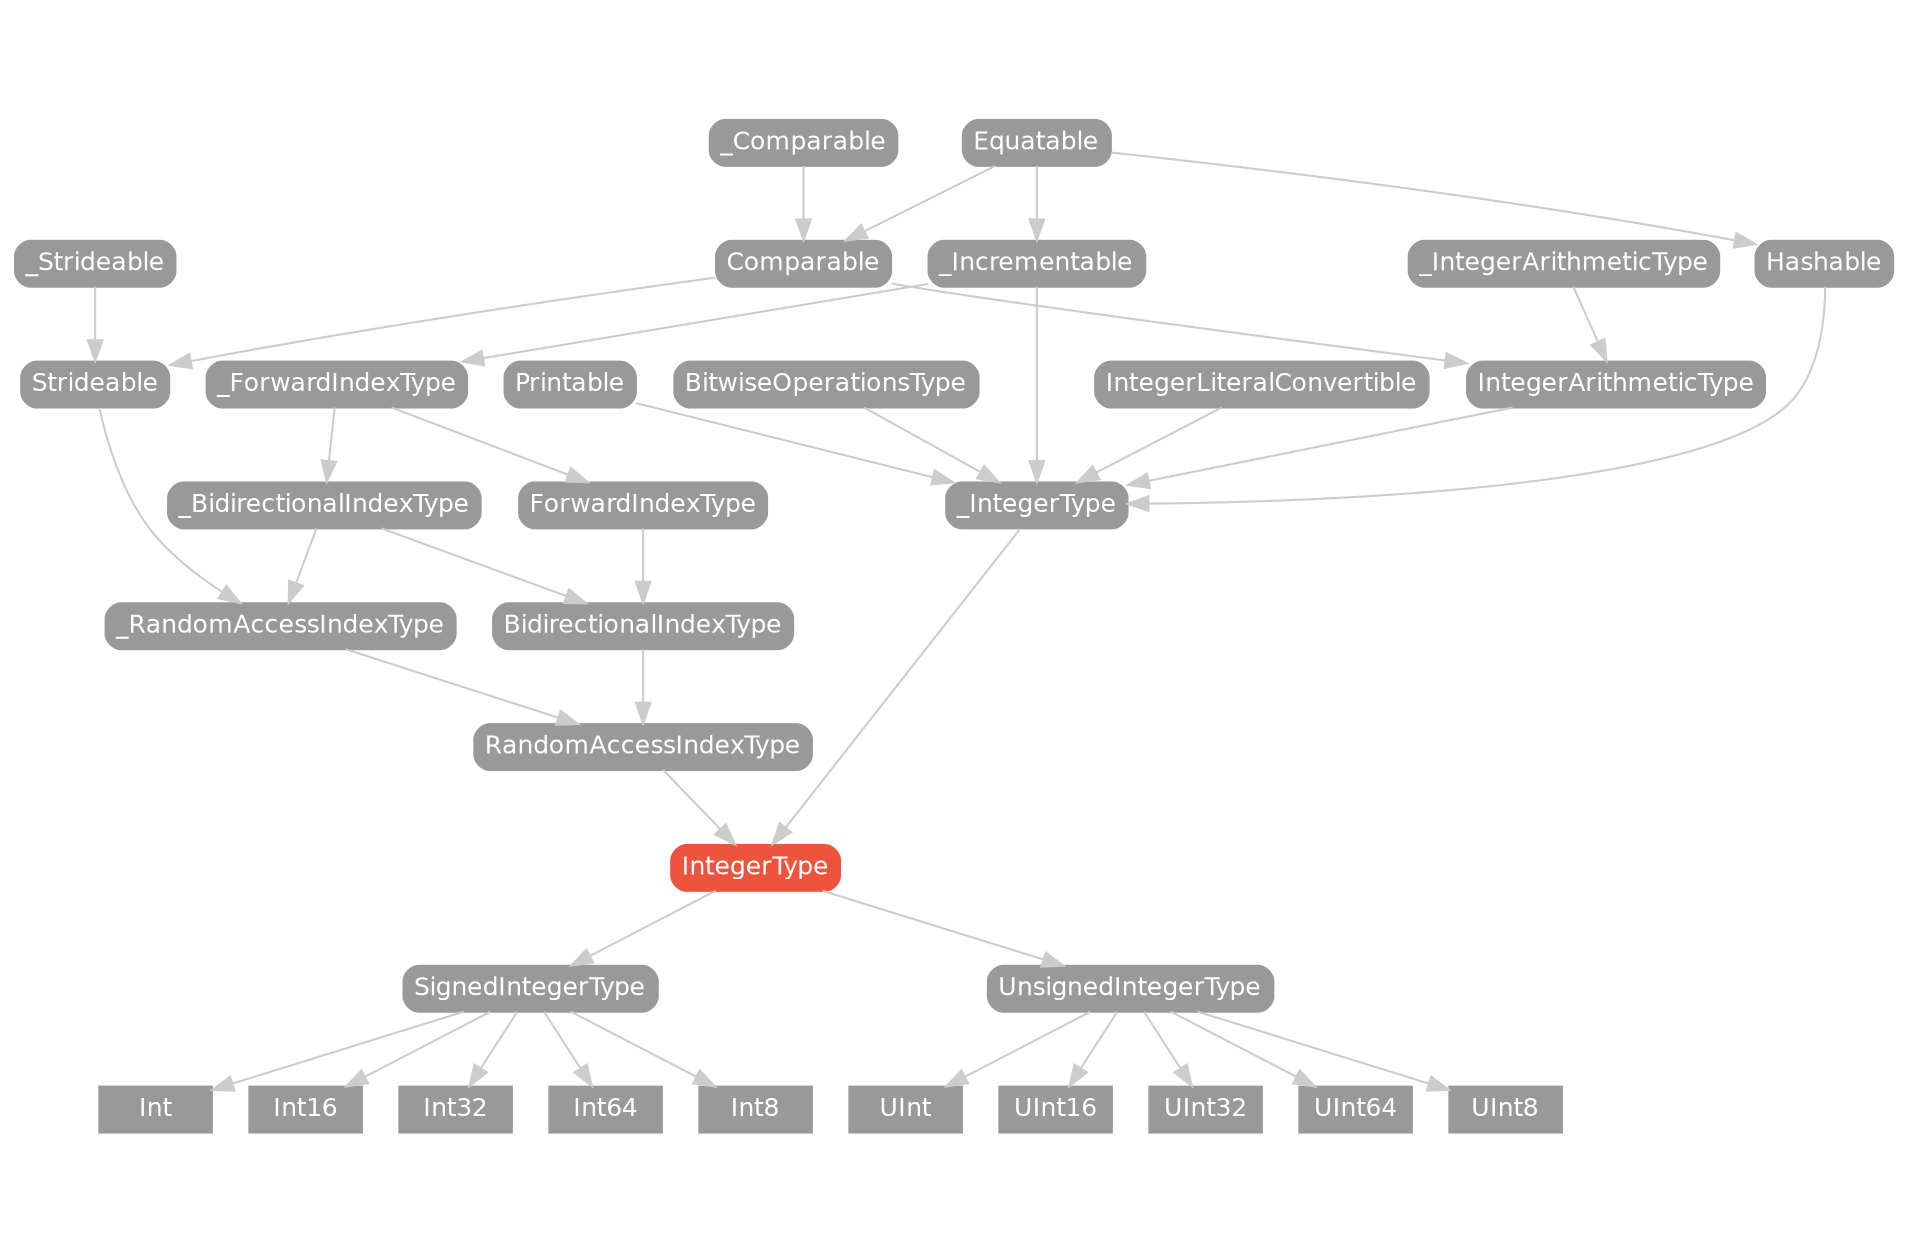 strict digraph "IntegerType - Type Hierarchy - SwiftDoc.org" {
    pad="0.1,0.8"
    node [shape=box, style="filled,rounded", color="#999999", fillcolor="#999999", fontcolor=white, fontname=Helvetica, fontnames="Helvetica,sansserif", fontsize=12, margin="0.07,0.05", height="0.3"]
    edge [color="#cccccc"]
    "BidirectionalIndexType" [URL="/protocol/BidirectionalIndexType/hierarchy/"]
    "BitwiseOperationsType" [URL="/protocol/BitwiseOperationsType/hierarchy/"]
    "Comparable" [URL="/protocol/Comparable/hierarchy/"]
    "Equatable" [URL="/protocol/Equatable/hierarchy/"]
    "ForwardIndexType" [URL="/protocol/ForwardIndexType/hierarchy/"]
    "Hashable" [URL="/protocol/Hashable/hierarchy/"]
    "Int" [URL="/type/Int/hierarchy/", style=filled]
    "Int16" [URL="/type/Int16/hierarchy/", style=filled]
    "Int32" [URL="/type/Int32/hierarchy/", style=filled]
    "Int64" [URL="/type/Int64/hierarchy/", style=filled]
    "Int8" [URL="/type/Int8/hierarchy/", style=filled]
    "IntegerArithmeticType" [URL="/protocol/IntegerArithmeticType/hierarchy/"]
    "IntegerLiteralConvertible" [URL="/protocol/IntegerLiteralConvertible/hierarchy/"]
    "IntegerType" [URL="/protocol/IntegerType/", style="filled,rounded", fillcolor="#ee543d", color="#ee543d"]
    "Printable" [URL="/protocol/Printable/hierarchy/"]
    "RandomAccessIndexType" [URL="/protocol/RandomAccessIndexType/hierarchy/"]
    "SignedIntegerType" [URL="/protocol/SignedIntegerType/hierarchy/"]
    "Strideable" [URL="/protocol/Strideable/hierarchy/"]
    "UInt" [URL="/type/UInt/hierarchy/", style=filled]
    "UInt16" [URL="/type/UInt16/hierarchy/", style=filled]
    "UInt32" [URL="/type/UInt32/hierarchy/", style=filled]
    "UInt64" [URL="/type/UInt64/hierarchy/", style=filled]
    "UInt8" [URL="/type/UInt8/hierarchy/", style=filled]
    "UnsignedIntegerType" [URL="/protocol/UnsignedIntegerType/hierarchy/"]
    "_BidirectionalIndexType" [URL="/protocol/_BidirectionalIndexType/hierarchy/"]
    "_Comparable" [URL="/protocol/_Comparable/hierarchy/"]
    "_ForwardIndexType" [URL="/protocol/_ForwardIndexType/hierarchy/"]
    "_Incrementable" [URL="/protocol/_Incrementable/hierarchy/"]
    "_IntegerArithmeticType" [URL="/protocol/_IntegerArithmeticType/hierarchy/"]
    "_IntegerType" [URL="/protocol/_IntegerType/hierarchy/"]
    "_RandomAccessIndexType" [URL="/protocol/_RandomAccessIndexType/hierarchy/"]
    "_Strideable" [URL="/protocol/_Strideable/hierarchy/"]    "IntegerType" -> "SignedIntegerType"
    "IntegerType" -> "UnsignedIntegerType"
    "SignedIntegerType" -> "Int"
    "SignedIntegerType" -> "Int16"
    "SignedIntegerType" -> "Int32"
    "SignedIntegerType" -> "Int64"
    "SignedIntegerType" -> "Int8"
    "UnsignedIntegerType" -> "UInt"
    "UnsignedIntegerType" -> "UInt16"
    "UnsignedIntegerType" -> "UInt32"
    "UnsignedIntegerType" -> "UInt64"
    "UnsignedIntegerType" -> "UInt8"
    "_IntegerType" -> "IntegerType"
    "RandomAccessIndexType" -> "IntegerType"
    "IntegerLiteralConvertible" -> "_IntegerType"
    "Printable" -> "_IntegerType"
    "Hashable" -> "_IntegerType"
    "IntegerArithmeticType" -> "_IntegerType"
    "BitwiseOperationsType" -> "_IntegerType"
    "_Incrementable" -> "_IntegerType"
    "Equatable" -> "Hashable"
    "_IntegerArithmeticType" -> "IntegerArithmeticType"
    "Comparable" -> "IntegerArithmeticType"
    "_Comparable" -> "Comparable"
    "Equatable" -> "Comparable"
    "Equatable" -> "_Incrementable"
    "BidirectionalIndexType" -> "RandomAccessIndexType"
    "_RandomAccessIndexType" -> "RandomAccessIndexType"
    "ForwardIndexType" -> "BidirectionalIndexType"
    "_BidirectionalIndexType" -> "BidirectionalIndexType"
    "_ForwardIndexType" -> "ForwardIndexType"
    "_Incrementable" -> "_ForwardIndexType"
    "Equatable" -> "_Incrementable"
    "_ForwardIndexType" -> "_BidirectionalIndexType"
    "_Incrementable" -> "_ForwardIndexType"
    "Equatable" -> "_Incrementable"
    "_BidirectionalIndexType" -> "_RandomAccessIndexType"
    "Strideable" -> "_RandomAccessIndexType"
    "_ForwardIndexType" -> "_BidirectionalIndexType"
    "_Incrementable" -> "_ForwardIndexType"
    "Equatable" -> "_Incrementable"
    "Comparable" -> "Strideable"
    "_Strideable" -> "Strideable"
    "_Comparable" -> "Comparable"
    "Equatable" -> "Comparable"
    subgraph Types {
        rank = max; "Int"; "Int16"; "Int32"; "Int64"; "Int8"; "UInt"; "UInt16"; "UInt32"; "UInt64"; "UInt8";
    }
}